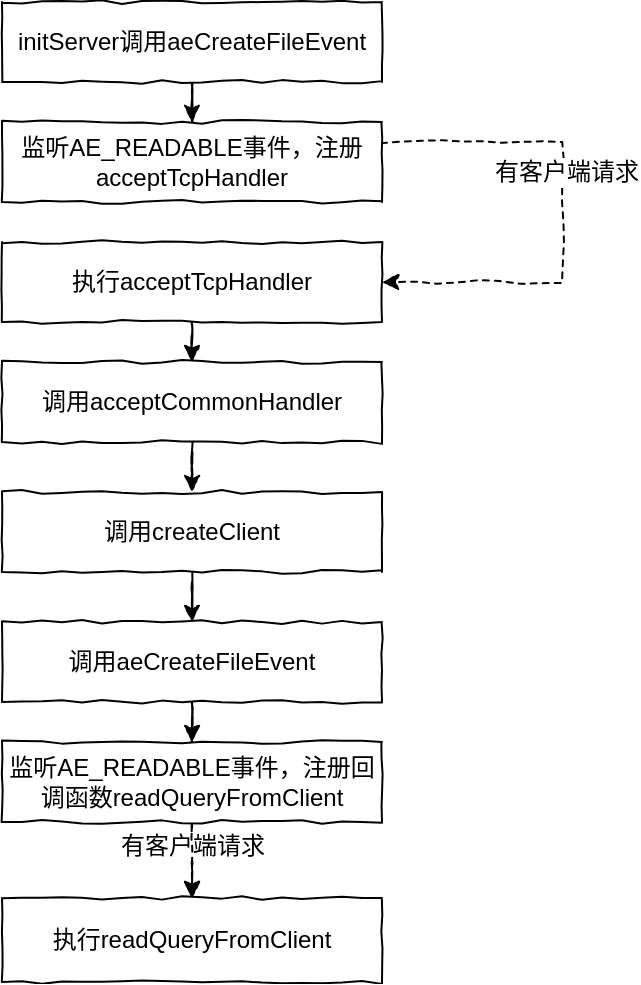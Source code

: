 <mxfile version="12.2.4" pages="1"><diagram id="riBmrl06u1MX-g5Z6nib" name="Page-1"><mxGraphModel dx="884" dy="550" grid="1" gridSize="10" guides="1" tooltips="1" connect="1" arrows="1" fold="1" page="1" pageScale="1" pageWidth="827" pageHeight="1169" math="0" shadow="0"><root><mxCell id="0"/><mxCell id="1" parent="0"/><mxCell id="4" style="edgeStyle=orthogonalEdgeStyle;rounded=0;orthogonalLoop=1;jettySize=auto;html=1;exitX=0.5;exitY=1;exitDx=0;exitDy=0;comic=1;" parent="1" source="2" target="3" edge="1"><mxGeometry relative="1" as="geometry"/></mxCell><mxCell id="2" value="initServer调用aeCreateFileEvent" style="rounded=0;whiteSpace=wrap;html=1;comic=1;" parent="1" vertex="1"><mxGeometry x="100" y="90" width="190" height="40" as="geometry"/></mxCell><mxCell id="22" style="edgeStyle=orthogonalEdgeStyle;rounded=0;comic=1;orthogonalLoop=1;jettySize=auto;html=1;exitX=1;exitY=0.25;exitDx=0;exitDy=0;entryX=1;entryY=0.5;entryDx=0;entryDy=0;dashed=1;" parent="1" source="3" target="5" edge="1"><mxGeometry relative="1" as="geometry"><Array as="points"><mxPoint x="380" y="160"/><mxPoint x="380" y="230"/></Array></mxGeometry></mxCell><mxCell id="23" value="有客户端请求" style="text;html=1;resizable=0;points=[];align=center;verticalAlign=middle;labelBackgroundColor=#ffffff;" parent="22" vertex="1" connectable="0"><mxGeometry x="-0.164" y="2" relative="1" as="geometry"><mxPoint as="offset"/></mxGeometry></mxCell><mxCell id="3" value="监听AE_READABLE事件，注册acceptTcpHandler" style="rounded=0;whiteSpace=wrap;html=1;comic=1;" parent="1" vertex="1"><mxGeometry x="100" y="150" width="190" height="40" as="geometry"/></mxCell><mxCell id="8" style="edgeStyle=orthogonalEdgeStyle;rounded=0;comic=1;orthogonalLoop=1;jettySize=auto;html=1;exitX=0.5;exitY=1;exitDx=0;exitDy=0;" parent="1" source="5" target="6" edge="1"><mxGeometry relative="1" as="geometry"/></mxCell><mxCell id="5" value="执行acceptTcpHandler" style="rounded=0;whiteSpace=wrap;html=1;comic=1;" parent="1" vertex="1"><mxGeometry x="100" y="210" width="190" height="40" as="geometry"/></mxCell><mxCell id="11" style="edgeStyle=orthogonalEdgeStyle;rounded=0;comic=1;orthogonalLoop=1;jettySize=auto;html=1;exitX=0.5;exitY=1;exitDx=0;exitDy=0;" parent="1" source="6" target="9" edge="1"><mxGeometry relative="1" as="geometry"/></mxCell><mxCell id="6" value="调用acceptCommonHandler" style="rounded=0;whiteSpace=wrap;html=1;comic=1;" parent="1" vertex="1"><mxGeometry x="100" y="270" width="190" height="40" as="geometry"/></mxCell><mxCell id="17" style="edgeStyle=orthogonalEdgeStyle;rounded=0;comic=1;orthogonalLoop=1;jettySize=auto;html=1;" parent="1" source="9" target="13" edge="1"><mxGeometry relative="1" as="geometry"/></mxCell><mxCell id="9" value="调用createClient" style="rounded=0;whiteSpace=wrap;html=1;comic=1;" parent="1" vertex="1"><mxGeometry x="100" y="335" width="190" height="40" as="geometry"/></mxCell><mxCell id="18" style="edgeStyle=orthogonalEdgeStyle;rounded=0;comic=1;orthogonalLoop=1;jettySize=auto;html=1;" parent="1" source="13" target="16" edge="1"><mxGeometry relative="1" as="geometry"/></mxCell><mxCell id="13" value="调用aeCreateFileEvent" style="rounded=0;whiteSpace=wrap;html=1;comic=1;" parent="1" vertex="1"><mxGeometry x="100" y="400" width="190" height="40" as="geometry"/></mxCell><mxCell id="20" style="edgeStyle=orthogonalEdgeStyle;rounded=0;comic=1;orthogonalLoop=1;jettySize=auto;html=1;exitX=0.5;exitY=1;exitDx=0;exitDy=0;entryX=0.5;entryY=0;entryDx=0;entryDy=0;" parent="1" source="16" target="19" edge="1"><mxGeometry relative="1" as="geometry"/></mxCell><mxCell id="21" value="有客户端请求" style="text;html=1;resizable=0;points=[];align=center;verticalAlign=middle;labelBackgroundColor=#ffffff;" parent="20" vertex="1" connectable="0"><mxGeometry x="-0.368" relative="1" as="geometry"><mxPoint as="offset"/></mxGeometry></mxCell><mxCell id="24" value="" style="edgeStyle=orthogonalEdgeStyle;rounded=0;comic=1;orthogonalLoop=1;jettySize=auto;html=1;dashed=1;" parent="1" source="16" target="19" edge="1"><mxGeometry relative="1" as="geometry"/></mxCell><mxCell id="16" value="监听AE_READABLE事件，注册回调函数readQueryFromClient" style="rounded=0;whiteSpace=wrap;html=1;comic=1;" parent="1" vertex="1"><mxGeometry x="100" y="460" width="190" height="40" as="geometry"/></mxCell><mxCell id="19" value="执行readQueryFromClient" style="rounded=0;whiteSpace=wrap;html=1;comic=1;" parent="1" vertex="1"><mxGeometry x="100" y="538" width="190" height="42" as="geometry"/></mxCell></root></mxGraphModel></diagram></mxfile>